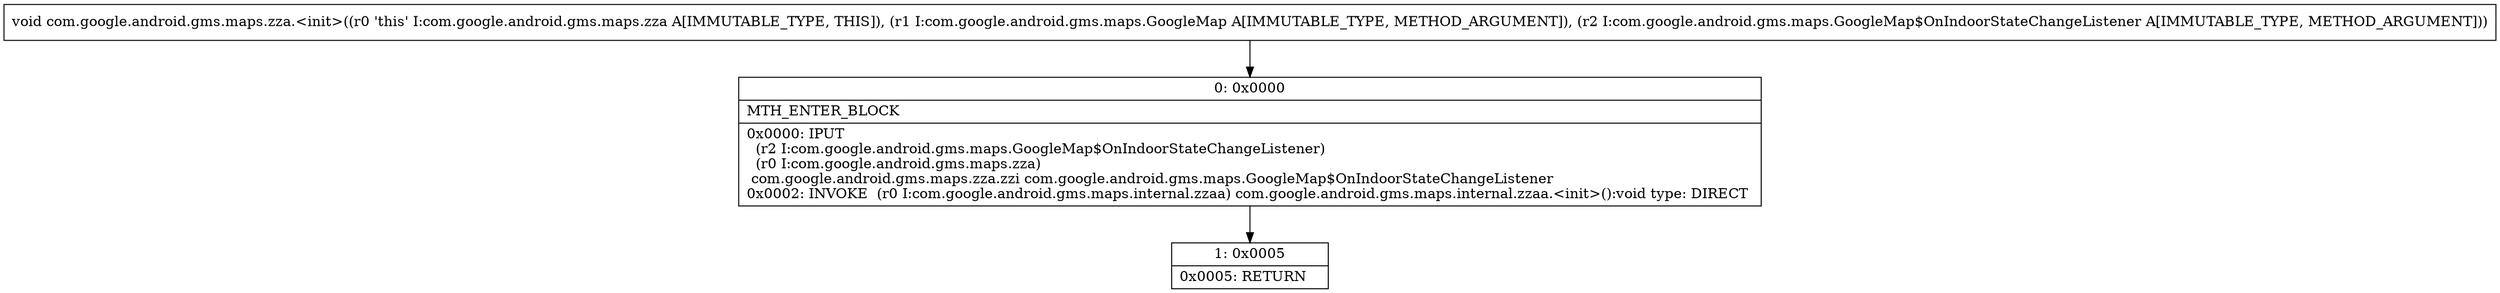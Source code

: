 digraph "CFG forcom.google.android.gms.maps.zza.\<init\>(Lcom\/google\/android\/gms\/maps\/GoogleMap;Lcom\/google\/android\/gms\/maps\/GoogleMap$OnIndoorStateChangeListener;)V" {
Node_0 [shape=record,label="{0\:\ 0x0000|MTH_ENTER_BLOCK\l|0x0000: IPUT  \l  (r2 I:com.google.android.gms.maps.GoogleMap$OnIndoorStateChangeListener)\l  (r0 I:com.google.android.gms.maps.zza)\l com.google.android.gms.maps.zza.zzi com.google.android.gms.maps.GoogleMap$OnIndoorStateChangeListener \l0x0002: INVOKE  (r0 I:com.google.android.gms.maps.internal.zzaa) com.google.android.gms.maps.internal.zzaa.\<init\>():void type: DIRECT \l}"];
Node_1 [shape=record,label="{1\:\ 0x0005|0x0005: RETURN   \l}"];
MethodNode[shape=record,label="{void com.google.android.gms.maps.zza.\<init\>((r0 'this' I:com.google.android.gms.maps.zza A[IMMUTABLE_TYPE, THIS]), (r1 I:com.google.android.gms.maps.GoogleMap A[IMMUTABLE_TYPE, METHOD_ARGUMENT]), (r2 I:com.google.android.gms.maps.GoogleMap$OnIndoorStateChangeListener A[IMMUTABLE_TYPE, METHOD_ARGUMENT])) }"];
MethodNode -> Node_0;
Node_0 -> Node_1;
}

